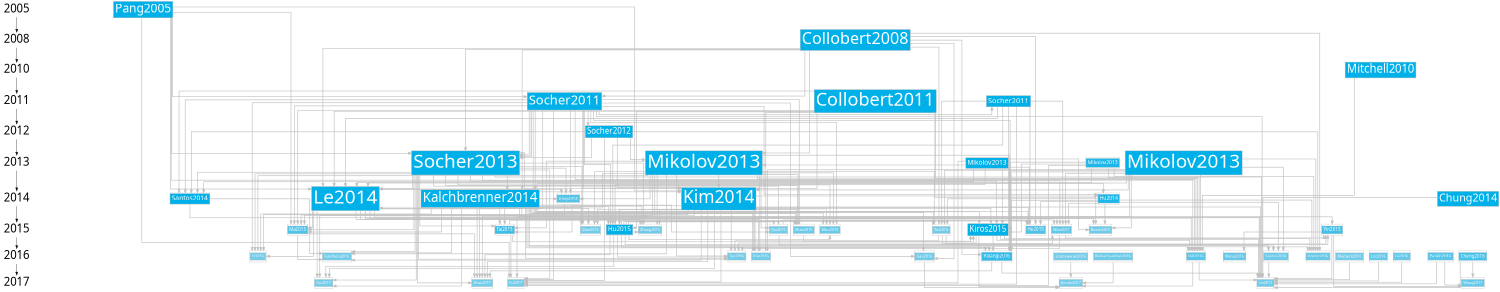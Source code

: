 digraph G {
    edge [comment="Wildcard node added automatic in EG."];
    node [comment="Wildcard node added automatic in EG.",
        fontname="sans-serif"
        fontsize=12];
        size ="10, 20";
        ratio = "compress"
        splines=ortho;
    {        node[shape = plaintext fontsize = 36 ];        2005 ->        2008 ->        2010 ->        2011 ->        2012 ->        2013 ->        2014 ->        2015 ->        2016 ->        2017    }
    {rank = same;    2005;    Pang2005SeeingStarsExploiting;    }
    {rank = same;    2008;    Collobert2008AUnifiedArchitecture;    }
    {rank = same;    2010;    Mitchell2010CompositionInDistributional;    }
    {rank = same;    2011;    Collobert2011NaturalLanguageProcessing;    Socher2011SemisupervisedRecursiveAutoencoders;    Socher2011DynamicPoolingAnd;    }
    {rank = same;    2012;    Socher2012SemanticCompositionalityThrough;    }
    {rank = same;    2013;    Mikolov2013DistributedRepresentationsOfwords;    Mikolov2013EfficientEstimationOf;    Socher2013RecursiveDeepModels;    Mikolov2013NoTitleAvailable;    Mikolov2013DistributedRepresentationsOF;    }
    {rank = same;    2014;    Le2014DistributedRepresentationsOf;    Kim2014ConvolutionalNeuralNetworks;    Hu2014ConvolutionalNeuralNetwork;    Chung2014EmpiricalEvaluationOf;    Irsoy2014DeepRecursiveNeural;    Santos2014DeepConvolutionalNeural;    Kalchbrenner2014AConvolutionalNeural;    }
    {rank = same;    2015;    Zhang2015LocalTranslationPrediction;    Tai2015ImprovedSemanticRepresentations;    Mou2015DiscriminativeNeuralSentence;    Yin2015AbcnnAttentionbasedConvolutional;    Yin2015MultigrancnnAnArchitecture;    Qiu2015ConvolutionalNeuralTensor;    He2015MultiperspectiveSentenceSimilarity;    Qian2015LearningTagEmbeddings;    Boom2015LearningSemanticSimilarity;    Hu2015ConvolutionalNeuralNetwork;    Kiros2015SkipthoughtVectors;    Ma2015DependencybasedConvolutionalNeural;    Zhao2015SelfadaptiveHierarchicalSentence;    Wan2015ADeepArchitecture;    }
    {rank = same;    2016;    Margarit2016ABatchnormalizedRecurrent;    Hill2016LearningDistributedRepresentations;    Logeswaran2016SentenceOrderingUsing;    Kenter2016SiameseCbowOptimizing;    Parikh2016ADecomposableAttention;    Lee2016SequentialShorttextClassification;    Palangi2016DeepSentenceEmbedding;    Cheng2016LongShortTermMemorynetworks;    Er2016AttentionPoolingbasedConvolutional;    Wang2016SentenceSimilarity;    Tan2016ANeuralNetwork;    Santos2016ImprovedRepresentationLearning;    Goldberg2016APrimerOn;    Gan2016UnsupervisedLearningOf;    Ramachandran2016UnsupervisedPretrainingFor;    Liu2016LanguageInferenceUsing;    Kim2016ExploringConvolutionalAnd;    }
    {rank = same;    2017;    Lin2017AStructuredSelfattentive;    Gui2017LearningRepresentationsFrom;    Fu2017CombineHownetLexison;    Jernite2017DiscoursebasedObjectivesFor;    Wang2017BilateralMultiperspectiveMatching;    Zhao2017TopicawareDeepCompositional;    }
    Mikolov2013DistributedRepresentationsOfwords -> Fu2017CombineHownetLexison[ weight=10, penwidth=2, color="#BFBFBF"]
    Yin2015MultigrancnnAnArchitecture -> Wan2015ADeepArchitecture[ weight=10, penwidth=2, color="#BFBFBF"]
    Mikolov2013DistributedRepresentationsOfwords -> Le2014DistributedRepresentationsOf[ weight=10, penwidth=2, color="#BFBFBF"]
    Kalchbrenner2014AConvolutionalNeural -> Zhang2015LocalTranslationPrediction[ weight=10, penwidth=2, color="#BFBFBF"]
    Socher2011DynamicPoolingAnd -> Hu2015ConvolutionalNeuralNetwork[ weight=10, penwidth=2, color="#BFBFBF"]
    Collobert2011NaturalLanguageProcessing -> Kim2014ConvolutionalNeuralNetworks[ weight=10, penwidth=2, color="#BFBFBF"]
    Margarit2016ABatchnormalizedRecurrent -> Lin2017AStructuredSelfattentive[ weight=10, penwidth=2, color="#BFBFBF"]
    Hill2016LearningDistributedRepresentations -> Jernite2017DiscoursebasedObjectivesFor[ weight=10, penwidth=2, color="#BFBFBF"]
    Santos2016ImprovedRepresentationLearning -> Lin2017AStructuredSelfattentive[ weight=10, penwidth=2, color="#BFBFBF"]
    Kalchbrenner2014AConvolutionalNeural -> Zhao2015SelfadaptiveHierarchicalSentence[ weight=10, penwidth=2, color="#BFBFBF"]
    Kim2014ConvolutionalNeuralNetworks -> Kim2016ExploringConvolutionalAnd[ weight=10, penwidth=2, color="#BFBFBF"]
    Kalchbrenner2014AConvolutionalNeural -> Hu2014ConvolutionalNeuralNetwork[ weight=10, penwidth=2, color="#BFBFBF"]
    Wan2015ADeepArchitecture -> Tan2016ANeuralNetwork[ weight=10, penwidth=2, color="#BFBFBF"]
    Collobert2008AUnifiedArchitecture -> Kenter2016SiameseCbowOptimizing[ weight=10, penwidth=2, color="#BFBFBF"]
    Le2014DistributedRepresentationsOf -> Gui2017LearningRepresentationsFrom[ weight=10, penwidth=2, color="#BFBFBF"]
    Socher2011SemisupervisedRecursiveAutoencoders -> Irsoy2014DeepRecursiveNeural[ weight=10, penwidth=2, color="#BFBFBF"]
    Lee2016SequentialShorttextClassification -> Lin2017AStructuredSelfattentive[ weight=10, penwidth=2, color="#BFBFBF"]
    Socher2013RecursiveDeepModels -> Tan2016ANeuralNetwork[ weight=10, penwidth=2, color="#BFBFBF"]
    Gan2016UnsupervisedLearningOf -> Jernite2017DiscoursebasedObjectivesFor[ weight=10, penwidth=2, color="#BFBFBF"]
    Socher2013RecursiveDeepModels -> Lin2017AStructuredSelfattentive[ weight=10, penwidth=2, color="#BFBFBF"]
    Socher2011DynamicPoolingAnd -> Le2014DistributedRepresentationsOf[ weight=10, penwidth=2, color="#BFBFBF"]
    Collobert2008AUnifiedArchitecture -> Kalchbrenner2014AConvolutionalNeural[ weight=10, penwidth=2, color="#BFBFBF"]
    Mikolov2013DistributedRepresentationsOF -> Er2016AttentionPoolingbasedConvolutional[ weight=10, penwidth=2, color="#BFBFBF"]
    Socher2011SemisupervisedRecursiveAutoencoders -> Ma2015DependencybasedConvolutionalNeural[ weight=10, penwidth=2, color="#BFBFBF"]
    Mikolov2013NoTitleAvailable -> Hill2016LearningDistributedRepresentations[ weight=10, penwidth=2, color="#BFBFBF"]
    Socher2011SemisupervisedRecursiveAutoencoders -> Santos2014DeepConvolutionalNeural[ weight=10, penwidth=2, color="#BFBFBF"]
    Kim2014ConvolutionalNeuralNetworks -> Lin2017AStructuredSelfattentive[ weight=10, penwidth=2, color="#BFBFBF"]
    Socher2012SemanticCompositionalityThrough -> Socher2013RecursiveDeepModels[ weight=10, penwidth=2, color="#BFBFBF"]
    Collobert2011NaturalLanguageProcessing -> Hill2016LearningDistributedRepresentations[ weight=10, penwidth=2, color="#BFBFBF"]
    Yin2015MultigrancnnAnArchitecture -> Yin2015AbcnnAttentionbasedConvolutional[ weight=10, penwidth=2, color="#BFBFBF"]
    Kim2014ConvolutionalNeuralNetworks -> Zhao2017TopicawareDeepCompositional[ weight=10, penwidth=2, color="#BFBFBF"]
    Kalchbrenner2014AConvolutionalNeural -> Palangi2016DeepSentenceEmbedding[ weight=10, penwidth=2, color="#BFBFBF"]
    Socher2012SemanticCompositionalityThrough -> Santos2014DeepConvolutionalNeural[ weight=10, penwidth=2, color="#BFBFBF"]
    Ma2015DependencybasedConvolutionalNeural -> Zhao2017TopicawareDeepCompositional[ weight=10, penwidth=2, color="#BFBFBF"]
    Le2014DistributedRepresentationsOf -> Qian2015LearningTagEmbeddings[ weight=10, penwidth=2, color="#BFBFBF"]
    Parikh2016ADecomposableAttention -> Wang2017BilateralMultiperspectiveMatching[ weight=10, penwidth=2, color="#BFBFBF"]
    Mikolov2013DistributedRepresentationsOF -> Zhao2015SelfadaptiveHierarchicalSentence[ weight=10, penwidth=2, color="#BFBFBF"]
    Tai2015ImprovedSemanticRepresentations -> Fu2017CombineHownetLexison[ weight=10, penwidth=2, color="#BFBFBF"]
    Hu2015ConvolutionalNeuralNetwork -> Qiu2015ConvolutionalNeuralTensor[ weight=10, penwidth=2, color="#BFBFBF"]
    Mikolov2013DistributedRepresentationsOfwords -> Boom2015LearningSemanticSimilarity[ weight=10, penwidth=2, color="#BFBFBF"]
    Hu2015ConvolutionalNeuralNetwork -> Yin2015MultigrancnnAnArchitecture[ weight=10, penwidth=2, color="#BFBFBF"]
    Hu2014ConvolutionalNeuralNetwork -> Santos2016ImprovedRepresentationLearning[ weight=10, penwidth=2, color="#BFBFBF"]
    Pang2005SeeingStarsExploiting -> Kim2014ConvolutionalNeuralNetworks[ weight=10, penwidth=2, color="#BFBFBF"]
    Kalchbrenner2014AConvolutionalNeural -> He2015MultiperspectiveSentenceSimilarity[ weight=10, penwidth=2, color="#BFBFBF"]
    Hu2014ConvolutionalNeuralNetwork -> Wan2015ADeepArchitecture[ weight=10, penwidth=2, color="#BFBFBF"]
    Pang2005SeeingStarsExploiting -> Socher2011SemisupervisedRecursiveAutoencoders[ weight=10, penwidth=2, color="#BFBFBF"]
    Hill2016LearningDistributedRepresentations -> Lin2017AStructuredSelfattentive[ weight=10, penwidth=2, color="#BFBFBF"]
    Kalchbrenner2014AConvolutionalNeural -> Goldberg2016APrimerOn[ weight=10, penwidth=2, color="#BFBFBF"]
    Socher2011SemisupervisedRecursiveAutoencoders -> Socher2012SemanticCompositionalityThrough[ weight=10, penwidth=2, color="#BFBFBF"]
    Socher2013RecursiveDeepModels -> Kiros2015SkipthoughtVectors[ weight=10, penwidth=2, color="#BFBFBF"]
    Santos2014DeepConvolutionalNeural -> Lin2017AStructuredSelfattentive[ weight=10, penwidth=2, color="#BFBFBF"]
    Kim2014ConvolutionalNeuralNetworks -> Mou2015DiscriminativeNeuralSentence[ weight=10, penwidth=2, color="#BFBFBF"]
    Parikh2016ADecomposableAttention -> Lin2017AStructuredSelfattentive[ weight=10, penwidth=2, color="#BFBFBF"]
    Collobert2011NaturalLanguageProcessing -> Ma2015DependencybasedConvolutionalNeural[ weight=10, penwidth=2, color="#BFBFBF"]
    Mikolov2013DistributedRepresentationsOfwords -> Hill2016LearningDistributedRepresentations[ weight=10, penwidth=2, color="#BFBFBF"]
    Mikolov2013EfficientEstimationOf -> Fu2017CombineHownetLexison[ weight=10, penwidth=2, color="#BFBFBF"]
    Kim2014ConvolutionalNeuralNetworks -> Fu2017CombineHownetLexison[ weight=10, penwidth=2, color="#BFBFBF"]
    Mikolov2013DistributedRepresentationsOfwords -> Kenter2016SiameseCbowOptimizing[ weight=10, penwidth=2, color="#BFBFBF"]
    Hu2015ConvolutionalNeuralNetwork -> Zhang2015LocalTranslationPrediction[ weight=10, penwidth=2, color="#BFBFBF"]
    Collobert2008AUnifiedArchitecture -> Gan2016UnsupervisedLearningOf[ weight=10, penwidth=2, color="#BFBFBF"]
    Hu2015ConvolutionalNeuralNetwork -> Zhao2017TopicawareDeepCompositional[ weight=10, penwidth=2, color="#BFBFBF"]
    Qiu2015ConvolutionalNeuralTensor -> Wan2015ADeepArchitecture[ weight=10, penwidth=2, color="#BFBFBF"]
    Kalchbrenner2014AConvolutionalNeural -> Yin2015MultigrancnnAnArchitecture[ weight=10, penwidth=2, color="#BFBFBF"]
    Kiros2015SkipthoughtVectors -> Kenter2016SiameseCbowOptimizing[ weight=10, penwidth=2, color="#BFBFBF"]
    Mikolov2013DistributedRepresentationsOF -> Tai2015ImprovedSemanticRepresentations[ weight=10, penwidth=2, color="#BFBFBF"]
    Kalchbrenner2014AConvolutionalNeural -> Qiu2015ConvolutionalNeuralTensor[ weight=10, penwidth=2, color="#BFBFBF"]
    Mikolov2013DistributedRepresentationsOF -> Zhao2017TopicawareDeepCompositional[ weight=10, penwidth=2, color="#BFBFBF"]
    Mikolov2013DistributedRepresentationsOF -> Palangi2016DeepSentenceEmbedding[ weight=10, penwidth=2, color="#BFBFBF"]
    Santos2014DeepConvolutionalNeural -> Goldberg2016APrimerOn[ weight=10, penwidth=2, color="#BFBFBF"]
    Kim2014ConvolutionalNeuralNetworks -> Er2016AttentionPoolingbasedConvolutional[ weight=10, penwidth=2, color="#BFBFBF"]
    Mikolov2013DistributedRepresentationsOfwords -> Yin2015MultigrancnnAnArchitecture[ weight=10, penwidth=2, color="#BFBFBF"]
    Kalchbrenner2014AConvolutionalNeural -> Wan2015ADeepArchitecture[ weight=10, penwidth=2, color="#BFBFBF"]
    Kalchbrenner2014AConvolutionalNeural -> Kim2016ExploringConvolutionalAnd[ weight=10, penwidth=2, color="#BFBFBF"]
    Hu2015ConvolutionalNeuralNetwork -> Yin2015AbcnnAttentionbasedConvolutional[ weight=10, penwidth=2, color="#BFBFBF"]
    Kim2014ConvolutionalNeuralNetworks -> Kim2016ExploringConvolutionalAnd [ weight=4, penwidth=3, color="#BFBFBF"]
    Pang2005SeeingStarsExploiting -> Ma2015DependencybasedConvolutionalNeural[ weight=10, penwidth=2, color="#BFBFBF"]
    Socher2011DynamicPoolingAnd -> He2015MultiperspectiveSentenceSimilarity[ weight=10, penwidth=2, color="#BFBFBF"]
    Socher2013RecursiveDeepModels -> Le2014DistributedRepresentationsOf[ weight=10, penwidth=2, color="#BFBFBF"]
    Mikolov2013DistributedRepresentationsOF -> Qian2015LearningTagEmbeddings[ weight=10, penwidth=2, color="#BFBFBF"]
    Qiu2015ConvolutionalNeuralTensor -> Santos2016ImprovedRepresentationLearning[ weight=10, penwidth=2, color="#BFBFBF"]
    Mikolov2013NoTitleAvailable -> Le2014DistributedRepresentationsOf[ weight=10, penwidth=2, color="#BFBFBF"]
    Socher2013RecursiveDeepModels -> Santos2014DeepConvolutionalNeural[ weight=10, penwidth=2, color="#BFBFBF"]
    Collobert2011NaturalLanguageProcessing -> Kim2016ExploringConvolutionalAnd[ weight=10, penwidth=2, color="#BFBFBF"]
    Kalchbrenner2014AConvolutionalNeural -> Gui2017LearningRepresentationsFrom[ weight=10, penwidth=2, color="#BFBFBF"]
    Hu2015ConvolutionalNeuralNetwork -> Zhao2015SelfadaptiveHierarchicalSentence[ weight=10, penwidth=2, color="#BFBFBF"]
    Kim2014ConvolutionalNeuralNetworks -> Zhao2015SelfadaptiveHierarchicalSentence[ weight=10, penwidth=2, color="#BFBFBF"]
    Mikolov2013DistributedRepresentationsOF -> Gui2017LearningRepresentationsFrom[ weight=10, penwidth=2, color="#BFBFBF"]
    Socher2011SemisupervisedRecursiveAutoencoders -> Socher2011DynamicPoolingAnd[ weight=10, penwidth=2, color="#BFBFBF"]
    Hu2014ConvolutionalNeuralNetwork -> Kenter2016SiameseCbowOptimizing[ weight=10, penwidth=2, color="#BFBFBF"]
    Collobert2008AUnifiedArchitecture -> Palangi2016DeepSentenceEmbedding[ weight=10, penwidth=2, color="#BFBFBF"]
    Socher2011SemisupervisedRecursiveAutoencoders -> Mou2015DiscriminativeNeuralSentence[ weight=10, penwidth=2, color="#BFBFBF"]
    Mikolov2013DistributedRepresentationsOF -> Goldberg2016APrimerOn[ weight=10, penwidth=2, color="#BFBFBF"]
    Socher2011SemisupervisedRecursiveAutoencoders -> Hu2014ConvolutionalNeuralNetwork[ weight=10, penwidth=2, color="#BFBFBF"]
    Kim2014ConvolutionalNeuralNetworks -> Tan2016ANeuralNetwork[ weight=10, penwidth=2, color="#BFBFBF"]
    Zhao2015SelfadaptiveHierarchicalSentence -> Kiros2015SkipthoughtVectors[ weight=10, penwidth=2, color="#BFBFBF"]
    Kim2014ConvolutionalNeuralNetworks -> Hu2014ConvolutionalNeuralNetwork[ weight=10, penwidth=2, color="#BFBFBF"]
    Yin2015AbcnnAttentionbasedConvolutional -> Lin2017AStructuredSelfattentive[ weight=10, penwidth=2, color="#BFBFBF"]
    Kim2014ConvolutionalNeuralNetworks -> Goldberg2016APrimerOn[ weight=10, penwidth=2, color="#BFBFBF"]
    Kalchbrenner2014AConvolutionalNeural -> Yin2015AbcnnAttentionbasedConvolutional[ weight=10, penwidth=2, color="#BFBFBF"]
    Kalchbrenner2014AConvolutionalNeural -> Irsoy2014DeepRecursiveNeural[ weight=10, penwidth=2, color="#BFBFBF"]
    Socher2011SemisupervisedRecursiveAutoencoders -> Palangi2016DeepSentenceEmbedding[ weight=10, penwidth=2, color="#BFBFBF"]
    Socher2012SemanticCompositionalityThrough -> Kenter2016SiameseCbowOptimizing[ weight=10, penwidth=2, color="#BFBFBF"]
    Socher2013RecursiveDeepModels -> Wan2015ADeepArchitecture[ weight=10, penwidth=2, color="#BFBFBF"]
    Collobert2011NaturalLanguageProcessing -> Hu2015ConvolutionalNeuralNetwork[ weight=10, penwidth=2, color="#BFBFBF"]
    Collobert2011NaturalLanguageProcessing -> Le2014DistributedRepresentationsOf[ weight=10, penwidth=2, color="#BFBFBF"]
    Kiros2015SkipthoughtVectors -> Jernite2017DiscoursebasedObjectivesFor[ weight=10, penwidth=2, color="#BFBFBF"]
    Le2014DistributedRepresentationsOf -> Kim2016ExploringConvolutionalAnd[ weight=10, penwidth=2, color="#BFBFBF"]
    Yin2015MultigrancnnAnArchitecture -> Tan2016ANeuralNetwork[ weight=10, penwidth=2, color="#BFBFBF"]
    Socher2011SemisupervisedRecursiveAutoencoders -> Qian2015LearningTagEmbeddings[ weight=10, penwidth=2, color="#BFBFBF"]
    Mikolov2013DistributedRepresentationsOF -> Zhang2015LocalTranslationPrediction[ weight=10, penwidth=2, color="#BFBFBF"]
    Socher2012SemanticCompositionalityThrough -> Fu2017CombineHownetLexison[ weight=10, penwidth=2, color="#BFBFBF"]
    Kim2014ConvolutionalNeuralNetworks -> Qian2015LearningTagEmbeddings[ weight=10, penwidth=2, color="#BFBFBF"]
    Kim2014ConvolutionalNeuralNetworks -> Gui2017LearningRepresentationsFrom[ weight=10, penwidth=2, color="#BFBFBF"]
    Socher2013RecursiveDeepModels -> Er2016AttentionPoolingbasedConvolutional[ weight=10, penwidth=2, color="#BFBFBF"]
    Kiros2015SkipthoughtVectors -> Palangi2016DeepSentenceEmbedding[ weight=10, penwidth=2, color="#BFBFBF"]
    Mikolov2013EfficientEstimationOf -> He2015MultiperspectiveSentenceSimilarity[ weight=10, penwidth=2, color="#BFBFBF"]
    Socher2013RecursiveDeepModels -> Irsoy2014DeepRecursiveNeural[ weight=10, penwidth=2, color="#BFBFBF"]
    Palangi2016DeepSentenceEmbedding -> Lin2017AStructuredSelfattentive[ weight=10, penwidth=2, color="#BFBFBF"]
    Socher2013RecursiveDeepModels -> Qiu2015ConvolutionalNeuralTensor[ weight=10, penwidth=2, color="#BFBFBF"]
    Socher2011SemisupervisedRecursiveAutoencoders -> Kalchbrenner2014AConvolutionalNeural[ weight=10, penwidth=2, color="#BFBFBF"]
    Le2014DistributedRepresentationsOf -> Zhang2015LocalTranslationPrediction[ weight=10, penwidth=2, color="#BFBFBF"]
    Ma2015DependencybasedConvolutionalNeural -> Goldberg2016APrimerOn[ weight=10, penwidth=2, color="#BFBFBF"]
    Kiros2015SkipthoughtVectors -> Hill2016LearningDistributedRepresentations[ weight=10, penwidth=2, color="#BFBFBF"]
    Socher2011DynamicPoolingAnd -> Wan2015ADeepArchitecture[ weight=10, penwidth=2, color="#BFBFBF"]
    Socher2011DynamicPoolingAnd -> Kiros2015SkipthoughtVectors[ weight=10, penwidth=2, color="#BFBFBF"]
    Hill2016LearningDistributedRepresentations -> Kenter2016SiameseCbowOptimizing[ weight=10, penwidth=2, color="#BFBFBF"]
    Collobert2008AUnifiedArchitecture -> He2015MultiperspectiveSentenceSimilarity[ weight=10, penwidth=2, color="#BFBFBF"]
    Socher2013RecursiveDeepModels -> Mou2015DiscriminativeNeuralSentence[ weight=10, penwidth=2, color="#BFBFBF"]
    Pang2005SeeingStarsExploiting -> Fu2017CombineHownetLexison[ weight=10, penwidth=2, color="#BFBFBF"]
    Hu2015ConvolutionalNeuralNetwork -> Mou2015DiscriminativeNeuralSentence[ weight=10, penwidth=2, color="#BFBFBF"]
    Mikolov2013EfficientEstimationOf -> Palangi2016DeepSentenceEmbedding[ weight=10, penwidth=2, color="#BFBFBF"]
    Socher2012SemanticCompositionalityThrough -> Mikolov2013DistributedRepresentationsOF[ weight=10, penwidth=2, color="#BFBFBF"]
    Le2014DistributedRepresentationsOf -> Boom2015LearningSemanticSimilarity[ weight=10, penwidth=2, color="#BFBFBF"]
    Socher2011SemisupervisedRecursiveAutoencoders -> Hill2016LearningDistributedRepresentations[ weight=10, penwidth=2, color="#BFBFBF"]
    Le2014DistributedRepresentationsOf -> Er2016AttentionPoolingbasedConvolutional[ weight=10, penwidth=2, color="#BFBFBF"]
    Mikolov2013DistributedRepresentationsOF -> Mou2015DiscriminativeNeuralSentence[ weight=10, penwidth=2, color="#BFBFBF"]
    Le2014DistributedRepresentationsOf -> Hill2016LearningDistributedRepresentations[ weight=10, penwidth=2, color="#BFBFBF"]
    Kalchbrenner2014AConvolutionalNeural -> Kim2014ConvolutionalNeuralNetworks[ weight=10, penwidth=2, color="#BFBFBF"]
    Socher2011SemisupervisedRecursiveAutoencoders -> Zhao2015SelfadaptiveHierarchicalSentence[ weight=10, penwidth=2, color="#BFBFBF"]
    Palangi2016DeepSentenceEmbedding -> Zhao2017TopicawareDeepCompositional[ weight=10, penwidth=2, color="#BFBFBF"]
    Kalchbrenner2014AConvolutionalNeural -> Ma2015DependencybasedConvolutionalNeural[ weight=10, penwidth=2, color="#BFBFBF"]
    Kalchbrenner2014AConvolutionalNeural -> Tai2015ImprovedSemanticRepresentations[ weight=10, penwidth=2, color="#BFBFBF"]
    Kalchbrenner2014AConvolutionalNeural -> Er2016AttentionPoolingbasedConvolutional[ weight=10, penwidth=2, color="#BFBFBF"]
    Mitchell2010CompositionInDistributional -> Hill2016LearningDistributedRepresentations[ weight=10, penwidth=2, color="#BFBFBF"]
    Le2014DistributedRepresentationsOf -> Ma2015DependencybasedConvolutionalNeural[ weight=10, penwidth=2, color="#BFBFBF"]
    Socher2011SemisupervisedRecursiveAutoencoders -> Hu2015ConvolutionalNeuralNetwork[ weight=10, penwidth=2, color="#BFBFBF"]
    Pang2005SeeingStarsExploiting -> Socher2013RecursiveDeepModels[ weight=10, penwidth=2, color="#BFBFBF"]
    Mikolov2013EfficientEstimationOf -> Mikolov2013DistributedRepresentationsOF[ weight=10, penwidth=2, color="#BFBFBF"]
    Kiros2015SkipthoughtVectors -> Lin2017AStructuredSelfattentive[ weight=10, penwidth=2, color="#BFBFBF"]
    Socher2011SemisupervisedRecursiveAutoencoders -> Kim2014ConvolutionalNeuralNetworks[ weight=10, penwidth=2, color="#BFBFBF"]
    Mikolov2013DistributedRepresentationsOF -> Hill2016LearningDistributedRepresentations[ weight=10, penwidth=2, color="#BFBFBF"]
    Socher2012SemanticCompositionalityThrough -> Kim2014ConvolutionalNeuralNetworks[ weight=10, penwidth=2, color="#BFBFBF"]
    Le2014DistributedRepresentationsOf -> Tai2015ImprovedSemanticRepresentations[ weight=10, penwidth=2, color="#BFBFBF"]
    Socher2011SemisupervisedRecursiveAutoencoders -> Socher2013RecursiveDeepModels[ weight=10, penwidth=2, color="#BFBFBF"]
    Hu2015ConvolutionalNeuralNetwork -> Tan2016ANeuralNetwork[ weight=10, penwidth=2, color="#BFBFBF"]
    Collobert2008AUnifiedArchitecture -> Socher2011SemisupervisedRecursiveAutoencoders[ weight=10, penwidth=2, color="#BFBFBF"]
    Collobert2011NaturalLanguageProcessing -> Santos2014DeepConvolutionalNeural[ weight=10, penwidth=2, color="#BFBFBF"]
    Hu2014ConvolutionalNeuralNetwork -> Yin2015MultigrancnnAnArchitecture[ weight=10, penwidth=2, color="#BFBFBF"]
    Collobert2008AUnifiedArchitecture -> Socher2013RecursiveDeepModels[ weight=10, penwidth=2, color="#BFBFBF"]
    Mikolov2013NoTitleAvailable -> Palangi2016DeepSentenceEmbedding[ weight=10, penwidth=2, color="#BFBFBF"]
    Kim2014ConvolutionalNeuralNetworks -> He2015MultiperspectiveSentenceSimilarity[ weight=10, penwidth=2, color="#BFBFBF"]
    Kalchbrenner2014AConvolutionalNeural -> Hill2016LearningDistributedRepresentations[ weight=10, penwidth=2, color="#BFBFBF"]
    Liu2016LanguageInferenceUsing -> Lin2017AStructuredSelfattentive[ weight=10, penwidth=2, color="#BFBFBF"]
    Tai2015ImprovedSemanticRepresentations -> Kiros2015SkipthoughtVectors[ weight=10, penwidth=2, color="#BFBFBF"]
    Socher2011SemisupervisedRecursiveAutoencoders -> Fu2017CombineHownetLexison[ weight=10, penwidth=2, color="#BFBFBF"]
    Kalchbrenner2014AConvolutionalNeural -> Qian2015LearningTagEmbeddings[ weight=10, penwidth=2, color="#BFBFBF"]
    Mikolov2013DistributedRepresentationsOF -> Yin2015MultigrancnnAnArchitecture[ weight=10, penwidth=2, color="#BFBFBF"]
    Le2014DistributedRepresentationsOf -> Irsoy2014DeepRecursiveNeural[ weight=10, penwidth=2, color="#BFBFBF"]
    Le2014DistributedRepresentationsOf -> Lin2017AStructuredSelfattentive[ weight=10, penwidth=2, color="#BFBFBF"]
    Socher2011SemisupervisedRecursiveAutoencoders -> Gan2016UnsupervisedLearningOf[ weight=10, penwidth=2, color="#BFBFBF"]
    Mikolov2013DistributedRepresentationsOF -> Tan2016ANeuralNetwork[ weight=10, penwidth=2, color="#BFBFBF"]
    Socher2013RecursiveDeepModels -> Zhang2015LocalTranslationPrediction[ weight=10, penwidth=2, color="#BFBFBF"]
    Kalchbrenner2014AConvolutionalNeural -> Tan2016ANeuralNetwork[ weight=10, penwidth=2, color="#BFBFBF"]
    Hu2015ConvolutionalNeuralNetwork -> Gui2017LearningRepresentationsFrom[ weight=10, penwidth=2, color="#BFBFBF"]
    Hu2015ConvolutionalNeuralNetwork -> Palangi2016DeepSentenceEmbedding[ weight=10, penwidth=2, color="#BFBFBF"]
    Yin2015AbcnnAttentionbasedConvolutional -> Wang2016SentenceSimilarity[ weight=10, penwidth=2, color="#BFBFBF"]
    Mikolov2013DistributedRepresentationsOfwords -> Palangi2016DeepSentenceEmbedding[ weight=10, penwidth=2, color="#BFBFBF"]
    Kalchbrenner2014AConvolutionalNeural -> Santos2016ImprovedRepresentationLearning[ weight=10, penwidth=2, color="#BFBFBF"]
    Cheng2016LongShortTermMemorynetworks -> Wang2017BilateralMultiperspectiveMatching[ weight=10, penwidth=2, color="#BFBFBF"]
    Tai2015ImprovedSemanticRepresentations -> He2015MultiperspectiveSentenceSimilarity[ weight=10, penwidth=2, color="#BFBFBF"]
    Socher2013RecursiveDeepModels -> Kalchbrenner2014AConvolutionalNeural[ weight=10, penwidth=2, color="#BFBFBF"]
    Mikolov2013NoTitleAvailable -> Kiros2015SkipthoughtVectors[ weight=10, penwidth=2, color="#BFBFBF"]
    Yin2015AbcnnAttentionbasedConvolutional -> Wang2017BilateralMultiperspectiveMatching[ weight=10, penwidth=2, color="#BFBFBF"]
    Mikolov2013DistributedRepresentationsOfwords -> Kim2014ConvolutionalNeuralNetworks[ weight=10, penwidth=2, color="#BFBFBF"]
    Kalchbrenner2014AConvolutionalNeural -> Gan2016UnsupervisedLearningOf[ weight=10, penwidth=2, color="#BFBFBF"]
    Socher2011SemisupervisedRecursiveAutoencoders -> Zhao2017TopicawareDeepCompositional[ weight=10, penwidth=2, color="#BFBFBF"]
    Hu2015ConvolutionalNeuralNetwork -> He2015MultiperspectiveSentenceSimilarity[ weight=10, penwidth=2, color="#BFBFBF"]
    Hu2014ConvolutionalNeuralNetwork -> Palangi2016DeepSentenceEmbedding[ weight=10, penwidth=2, color="#BFBFBF"]
    Logeswaran2016SentenceOrderingUsing -> Jernite2017DiscoursebasedObjectivesFor[ weight=10, penwidth=2, color="#BFBFBF"]
    Hu2014ConvolutionalNeuralNetwork -> He2015MultiperspectiveSentenceSimilarity[ weight=10, penwidth=2, color="#BFBFBF"]
    Kalchbrenner2014AConvolutionalNeural -> Hu2015ConvolutionalNeuralNetwork[ weight=10, penwidth=2, color="#BFBFBF"]
    Socher2013RecursiveDeepModels -> Zhao2017TopicawareDeepCompositional[ weight=10, penwidth=2, color="#BFBFBF"]
    Mikolov2013EfficientEstimationOf -> Santos2014DeepConvolutionalNeural[ weight=10, penwidth=2, color="#BFBFBF"]
    Kim2014ConvolutionalNeuralNetworks -> Hu2015ConvolutionalNeuralNetwork[ weight=10, penwidth=2, color="#BFBFBF"]
    Socher2013RecursiveDeepModels -> Qian2015LearningTagEmbeddings[ weight=10, penwidth=2, color="#BFBFBF"]
    Mikolov2013NoTitleAvailable -> Fu2017CombineHownetLexison[ weight=10, penwidth=2, color="#BFBFBF"]
    Hu2014ConvolutionalNeuralNetwork -> Boom2015LearningSemanticSimilarity[ weight=10, penwidth=2, color="#BFBFBF"]
    Collobert2008AUnifiedArchitecture -> Yin2015MultigrancnnAnArchitecture[ weight=10, penwidth=2, color="#BFBFBF"]
    Wan2015ADeepArchitecture -> Yin2015AbcnnAttentionbasedConvolutional[ weight=10, penwidth=2, color="#BFBFBF"]
    Socher2011SemisupervisedRecursiveAutoencoders -> Le2014DistributedRepresentationsOf[ weight=10, penwidth=2, color="#BFBFBF"]
    Chung2014EmpiricalEvaluationOf -> Lin2017AStructuredSelfattentive[ weight=10, penwidth=2, color="#BFBFBF"]
    Mikolov2013EfficientEstimationOf -> Kiros2015SkipthoughtVectors[ weight=10, penwidth=2, color="#BFBFBF"]
    Socher2013RecursiveDeepModels -> Gui2017LearningRepresentationsFrom[ weight=10, penwidth=2, color="#BFBFBF"]
    Kalchbrenner2014AConvolutionalNeural -> Zhao2017TopicawareDeepCompositional[ weight=10, penwidth=2, color="#BFBFBF"]
    Irsoy2014DeepRecursiveNeural -> Ma2015DependencybasedConvolutionalNeural[ weight=10, penwidth=2, color="#BFBFBF"]
    Kim2014ConvolutionalNeuralNetworks -> Kiros2015SkipthoughtVectors[ weight=10, penwidth=2, color="#BFBFBF"]
    Kiros2015SkipthoughtVectors -> Tan2016ANeuralNetwork[ weight=10, penwidth=2, color="#BFBFBF"]
    Socher2011SemisupervisedRecursiveAutoencoders -> Lin2017AStructuredSelfattentive[ weight=10, penwidth=2, color="#BFBFBF"]
    Socher2013RecursiveDeepModels -> Fu2017CombineHownetLexison[ weight=10, penwidth=2, color="#BFBFBF"]
    Mikolov2013NoTitleAvailable -> Kenter2016SiameseCbowOptimizing[ weight=10, penwidth=2, color="#BFBFBF"]
    Kim2014ConvolutionalNeuralNetworks -> Tai2015ImprovedSemanticRepresentations[ weight=10, penwidth=2, color="#BFBFBF"]
    Mikolov2013DistributedRepresentationsOfwords -> Kim2016ExploringConvolutionalAnd[ weight=10, penwidth=2, color="#BFBFBF"]
    Pang2005SeeingStarsExploiting -> Hill2016LearningDistributedRepresentations[ weight=10, penwidth=2, color="#BFBFBF"]
    Socher2013RecursiveDeepModels -> Zhao2015SelfadaptiveHierarchicalSentence[ weight=10, penwidth=2, color="#BFBFBF"]
    Socher2011DynamicPoolingAnd -> Fu2017CombineHownetLexison[ weight=10, penwidth=2, color="#BFBFBF"]
    Pang2005SeeingStarsExploiting -> Le2014DistributedRepresentationsOf[ weight=10, penwidth=2, color="#BFBFBF"]
    Collobert2011NaturalLanguageProcessing -> Boom2015LearningSemanticSimilarity[ weight=10, penwidth=2, color="#BFBFBF"]
    Mikolov2013DistributedRepresentationsOF -> Kim2016ExploringConvolutionalAnd[ weight=10, penwidth=2, color="#BFBFBF"]
    Socher2011SemisupervisedRecursiveAutoencoders -> Er2016AttentionPoolingbasedConvolutional[ weight=10, penwidth=2, color="#BFBFBF"]
    Kim2014ConvolutionalNeuralNetworks -> Ma2015DependencybasedConvolutionalNeural[ weight=10, penwidth=2, color="#BFBFBF"]
    Cheng2016LongShortTermMemorynetworks -> Lin2017AStructuredSelfattentive[ weight=10, penwidth=2, color="#BFBFBF"]
    Collobert2008AUnifiedArchitecture -> Mikolov2013DistributedRepresentationsOF[ weight=10, penwidth=2, color="#BFBFBF"]
    Socher2013RecursiveDeepModels -> Kim2014ConvolutionalNeuralNetworks[ weight=10, penwidth=2, color="#BFBFBF"]
    Mikolov2013DistributedRepresentationsOfwords -> Wan2015ADeepArchitecture[ weight=10, penwidth=2, color="#BFBFBF"]
    Socher2013RecursiveDeepModels -> Goldberg2016APrimerOn[ weight=10, penwidth=2, color="#BFBFBF"]
    Mikolov2013DistributedRepresentationsOF -> Kim2014ConvolutionalNeuralNetworks[ weight=10, penwidth=2, color="#BFBFBF"]
    Ramachandran2016UnsupervisedPretrainingFor -> Jernite2017DiscoursebasedObjectivesFor[ weight=10, penwidth=2, color="#BFBFBF"]
    Mikolov2013DistributedRepresentationsOF -> Le2014DistributedRepresentationsOf[ weight=10, penwidth=2, color="#BFBFBF"]
    Socher2013RecursiveDeepModels -> Tai2015ImprovedSemanticRepresentations[ weight=10, penwidth=2, color="#BFBFBF"]
    Socher2013RecursiveDeepModels -> Ma2015DependencybasedConvolutionalNeural[ weight=10, penwidth=2, color="#BFBFBF"]
    Mikolov2013EfficientEstimationOf -> Hu2015ConvolutionalNeuralNetwork[ weight=10, penwidth=2, color="#BFBFBF"]
    Socher2011SemisupervisedRecursiveAutoencoders -> Socher2013RecursiveDeepModels[ weight=4, penwidth=3, color="#BFBFBF"]
    Kim2014ConvolutionalNeuralNetworks -> Zhang2015LocalTranslationPrediction[ weight=10, penwidth=2, color="#BFBFBF"]
    Collobert2008AUnifiedArchitecture -> Le2014DistributedRepresentationsOf[ weight=10, penwidth=2, color="#BFBFBF"]
    Kalchbrenner2014AConvolutionalNeural -> Kiros2015SkipthoughtVectors[ weight=10, penwidth=2, color="#BFBFBF"]
    Kalchbrenner2014AConvolutionalNeural -> Mou2015DiscriminativeNeuralSentence[ weight=10, penwidth=2, color="#BFBFBF"]
    Mikolov2013DistributedRepresentationsOF -> Qiu2015ConvolutionalNeuralTensor[ weight=10, penwidth=2, color="#BFBFBF"]
    Socher2011DynamicPoolingAnd -> Yin2015MultigrancnnAnArchitecture[ weight=10, penwidth=2, color="#BFBFBF"]
    Mikolov2013EfficientEstimationOf -> Boom2015LearningSemanticSimilarity[ weight=10, penwidth=2, color="#BFBFBF"]
    Mikolov2013DistributedRepresentationsOF -> Irsoy2014DeepRecursiveNeural[ weight=10, penwidth=2, color="#BFBFBF"]
    Mikolov2013DistributedRepresentationsOfwords -> Santos2016ImprovedRepresentationLearning[ weight=10, penwidth=2, color="#BFBFBF"]
        Zhang2015LocalTranslationPrediction [color="#BFBFBF",
            shape=record,
            margin=0,
            label=<
                <TABLE BORDER="0" CELLBORDER="1" CELLSPACING="0" CELLPADDING="4" >
                    <TR><TD COLSPAN="2" BGCOLOR="#70cbe9"><FONT  POINT-SIZE="12.2" COLOR="#FFFFFF">Zhang2015</FONT></TD></TR>
 
                </TABLE>>
                ];
        Collobert2011NaturalLanguageProcessing [color="#BFBFBF",
            shape=record,
            margin=0,
            label=<
                <TABLE BORDER="0" CELLBORDER="1" CELLSPACING="0" CELLPADDING="4" >
                    <TR><TD COLSPAN="2" BGCOLOR="#00b0e9"><FONT  POINT-SIZE="57.35" COLOR="#FFFFFF">Collobert2011</FONT></TD></TR>
 
                </TABLE>>
                ];
        Le2014DistributedRepresentationsOf [color="#BFBFBF",
            shape=record,
            margin=0,
            label=<
                <TABLE BORDER="0" CELLBORDER="1" CELLSPACING="0" CELLPADDING="4" >
                    <TR><TD COLSPAN="2" BGCOLOR="#00b0e9"><FONT  POINT-SIZE="60" COLOR="#FFFFFF">Le2014</FONT></TD></TR>
 
                </TABLE>>
                ];
        Margarit2016ABatchnormalizedRecurrent [color="#BFBFBF",
            shape=record,
            margin=0,
            label=<
                <TABLE BORDER="0" CELLBORDER="1" CELLSPACING="0" CELLPADDING="4" >
                    <TR><TD COLSPAN="2" BGCOLOR="#72cce9"><FONT  POINT-SIZE="12.1" COLOR="#FFFFFF">Margarit2016</FONT></TD></TR>
 
                </TABLE>>
                ];
        Tai2015ImprovedSemanticRepresentations [color="#BFBFBF",
            shape=record,
            margin=0,
            label=<
                <TABLE BORDER="0" CELLBORDER="1" CELLSPACING="0" CELLPADDING="4" >
                    <TR><TD COLSPAN="2" BGCOLOR="#3ebfe9"><FONT  POINT-SIZE="14.95" COLOR="#FFFFFF">Tai2015</FONT></TD></TR>
 
                </TABLE>>
                ];
        Kim2014ConvolutionalNeuralNetworks [color="#BFBFBF",
            shape=record,
            margin=0,
            label=<
                <TABLE BORDER="0" CELLBORDER="1" CELLSPACING="0" CELLPADDING="4" >
                    <TR><TD COLSPAN="2" BGCOLOR="#00b0e9"><FONT  POINT-SIZE="55.3" COLOR="#FFFFFF">Kim2014</FONT></TD></TR>
 
                </TABLE>>
                ];
        Mou2015DiscriminativeNeuralSentence [color="#BFBFBF",
            shape=record,
            margin=0,
            label=<
                <TABLE BORDER="0" CELLBORDER="1" CELLSPACING="0" CELLPADDING="4" >
                    <TR><TD COLSPAN="2" BGCOLOR="#68c9e9"><FONT  POINT-SIZE="12.65" COLOR="#FFFFFF">Mou2015</FONT></TD></TR>
 
                </TABLE>>
                ];
        Pang2005SeeingStarsExploiting [color="#BFBFBF",
            shape=record,
            margin=0,
            label=<
                <TABLE BORDER="0" CELLBORDER="1" CELLSPACING="0" CELLPADDING="4" >
                    <TR><TD COLSPAN="2" BGCOLOR="#00b0e9"><FONT  POINT-SIZE="38.2" COLOR="#FFFFFF">Pang2005</FONT></TD></TR>
 
                </TABLE>>
                ];
        Hill2016LearningDistributedRepresentations [color="#BFBFBF",
            shape=record,
            margin=0,
            label=<
                <TABLE BORDER="0" CELLBORDER="1" CELLSPACING="0" CELLPADDING="4" >
                    <TR><TD COLSPAN="2" BGCOLOR="#59c5e9"><FONT  POINT-SIZE="13.5" COLOR="#FFFFFF">Hill2016</FONT></TD></TR>
 
                </TABLE>>
                ];
        Collobert2008AUnifiedArchitecture [color="#BFBFBF",
            shape=record,
            margin=0,
            label=<
                <TABLE BORDER="0" CELLBORDER="1" CELLSPACING="0" CELLPADDING="4" >
                    <TR><TD COLSPAN="2" BGCOLOR="#00b0e9"><FONT  POINT-SIZE="51.15" COLOR="#FFFFFF">Collobert2008</FONT></TD></TR>
 
                </TABLE>>
                ];
        Yin2015AbcnnAttentionbasedConvolutional [color="#BFBFBF",
            shape=record,
            margin=0,
            label=<
                <TABLE BORDER="0" CELLBORDER="1" CELLSPACING="0" CELLPADDING="4" >
                    <TR><TD COLSPAN="2" BGCOLOR="#43c0e9"><FONT  POINT-SIZE="14.7" COLOR="#FFFFFF">Yin2015</FONT></TD></TR>
 
                </TABLE>>
                ];
        Logeswaran2016SentenceOrderingUsing [color="#BFBFBF",
            shape=record,
            margin=0,
            label=<
                <TABLE BORDER="0" CELLBORDER="1" CELLSPACING="0" CELLPADDING="4" >
                    <TR><TD COLSPAN="2" BGCOLOR="#73cce9"><FONT  POINT-SIZE="12.05" COLOR="#FFFFFF">Logeswaran2016</FONT></TD></TR>
 
                </TABLE>>
                ];
        Mikolov2013DistributedRepresentationsOfwords [color="#BFBFBF",
            shape=record,
            margin=0,
            label=<
                <TABLE BORDER="0" CELLBORDER="1" CELLSPACING="0" CELLPADDING="4" >
                    <TR><TD COLSPAN="2" BGCOLOR="#00b0e9"><FONT  POINT-SIZE="60" COLOR="#FFFFFF">Mikolov2013</FONT></TD></TR>
 
                </TABLE>>
                ];
        Socher2011SemisupervisedRecursiveAutoencoders [color="#BFBFBF",
            shape=record,
            margin=0,
            label=<
                <TABLE BORDER="0" CELLBORDER="1" CELLSPACING="0" CELLPADDING="4" >
                    <TR><TD COLSPAN="2" BGCOLOR="#00b0e9"><FONT  POINT-SIZE="41.35" COLOR="#FFFFFF">Socher2011</FONT></TD></TR>
 
                </TABLE>>
                ];
        Yin2015MultigrancnnAnArchitecture [color="#BFBFBF",
            shape=record,
            margin=0,
            label=<
                <TABLE BORDER="0" CELLBORDER="1" CELLSPACING="0" CELLPADDING="4" >
                    <TR><TD COLSPAN="2" BGCOLOR="#74cce9"><FONT  POINT-SIZE="12.0" COLOR="#FFFFFF">Yin2015</FONT></TD></TR>
 
                </TABLE>>
                ];
        Lin2017AStructuredSelfattentive [color="#BFBFBF",
            shape=record,
            margin=0,
            label=<
                <TABLE BORDER="0" CELLBORDER="1" CELLSPACING="0" CELLPADDING="4" >
                    <TR><TD COLSPAN="2" BGCOLOR="#70cbe9"><FONT  POINT-SIZE="12.2" COLOR="#FFFFFF">Lin2017</FONT></TD></TR>
 
                </TABLE>>
                ];
        Gui2017LearningRepresentationsFrom [color="#BFBFBF",
            shape=record,
            margin=0,
            label=<
                <TABLE BORDER="0" CELLBORDER="1" CELLSPACING="0" CELLPADDING="4" >
                    <TR><TD COLSPAN="2" BGCOLOR="#74cce9"><FONT  POINT-SIZE="12.0" COLOR="#FFFFFF">Gui2017</FONT></TD></TR>
 
                </TABLE>>
                ];
        Qiu2015ConvolutionalNeuralTensor [color="#BFBFBF",
            shape=record,
            margin=0,
            label=<
                <TABLE BORDER="0" CELLBORDER="1" CELLSPACING="0" CELLPADDING="4" >
                    <TR><TD COLSPAN="2" BGCOLOR="#73cce9"><FONT  POINT-SIZE="12.05" COLOR="#FFFFFF">Qiu2015</FONT></TD></TR>
 
                </TABLE>>
                ];
        Kenter2016SiameseCbowOptimizing [color="#BFBFBF",
            shape=record,
            margin=0,
            label=<
                <TABLE BORDER="0" CELLBORDER="1" CELLSPACING="0" CELLPADDING="4" >
                    <TR><TD COLSPAN="2" BGCOLOR="#69c9e9"><FONT  POINT-SIZE="12.6" COLOR="#FFFFFF">Kenter2016</FONT></TD></TR>
 
                </TABLE>>
                ];
        He2015MultiperspectiveSentenceSimilarity [color="#BFBFBF",
            shape=record,
            margin=0,
            label=<
                <TABLE BORDER="0" CELLBORDER="1" CELLSPACING="0" CELLPADDING="4" >
                    <TR><TD COLSPAN="2" BGCOLOR="#4dc2e9"><FONT  POINT-SIZE="14.15" COLOR="#FFFFFF">He2015</FONT></TD></TR>
 
                </TABLE>>
                ];
        Parikh2016ADecomposableAttention [color="#BFBFBF",
            shape=record,
            margin=0,
            label=<
                <TABLE BORDER="0" CELLBORDER="1" CELLSPACING="0" CELLPADDING="4" >
                    <TR><TD COLSPAN="2" BGCOLOR="#5bc6e9"><FONT  POINT-SIZE="13.35" COLOR="#FFFFFF">Parikh2016</FONT></TD></TR>
 
                </TABLE>>
                ];
        Qian2015LearningTagEmbeddings [color="#BFBFBF",
            shape=record,
            margin=0,
            label=<
                <TABLE BORDER="0" CELLBORDER="1" CELLSPACING="0" CELLPADDING="4" >
                    <TR><TD COLSPAN="2" BGCOLOR="#72cce9"><FONT  POINT-SIZE="12.1" COLOR="#FFFFFF">Qian2015</FONT></TD></TR>
 
                </TABLE>>
                ];
        Fu2017CombineHownetLexison [color="#BFBFBF",
            shape=record,
            margin=0,
            label=<
                <TABLE BORDER="0" CELLBORDER="1" CELLSPACING="0" CELLPADDING="4" >
                    <TR><TD COLSPAN="2" BGCOLOR="#74cce9"><FONT  POINT-SIZE="12.0" COLOR="#FFFFFF">Fu2017</FONT></TD></TR>
 
                </TABLE>>
                ];
        Mikolov2013EfficientEstimationOf [color="#BFBFBF",
            shape=record,
            margin=0,
            label=<
                <TABLE BORDER="0" CELLBORDER="1" CELLSPACING="0" CELLPADDING="4" >
                    <TR><TD COLSPAN="2" BGCOLOR="#00b0e9"><FONT  POINT-SIZE="21.5" COLOR="#FFFFFF">Mikolov2013</FONT></TD></TR>
 
                </TABLE>>
                ];
        Lee2016SequentialShorttextClassification [color="#BFBFBF",
            shape=record,
            margin=0,
            label=<
                <TABLE BORDER="0" CELLBORDER="1" CELLSPACING="0" CELLPADDING="4" >
                    <TR><TD COLSPAN="2" BGCOLOR="#63c8e9"><FONT  POINT-SIZE="12.95" COLOR="#FFFFFF">Lee2016</FONT></TD></TR>
 
                </TABLE>>
                ];
        Jernite2017DiscoursebasedObjectivesFor [color="#BFBFBF",
            shape=record,
            margin=0,
            label=<
                <TABLE BORDER="0" CELLBORDER="1" CELLSPACING="0" CELLPADDING="4" >
                    <TR><TD COLSPAN="2" BGCOLOR="#74cce9"><FONT  POINT-SIZE="12.0" COLOR="#FFFFFF">Jernite2017</FONT></TD></TR>
 
                </TABLE>>
                ];
        Palangi2016DeepSentenceEmbedding [color="#BFBFBF",
            shape=record,
            margin=0,
            label=<
                <TABLE BORDER="0" CELLBORDER="1" CELLSPACING="0" CELLPADDING="4" >
                    <TR><TD COLSPAN="2" BGCOLOR="#33bce9"><FONT  POINT-SIZE="15.55" COLOR="#FFFFFF">Palangi2016</FONT></TD></TR>
 
                </TABLE>>
                ];
        Cheng2016LongShortTermMemorynetworks [color="#BFBFBF",
            shape=record,
            margin=0,
            label=<
                <TABLE BORDER="0" CELLBORDER="1" CELLSPACING="0" CELLPADDING="4" >
                    <TR><TD COLSPAN="2" BGCOLOR="#46c1e9"><FONT  POINT-SIZE="14.55" COLOR="#FFFFFF">Cheng2016</FONT></TD></TR>
 
                </TABLE>>
                ];
        Socher2011DynamicPoolingAnd [color="#BFBFBF",
            shape=record,
            margin=0,
            label=<
                <TABLE BORDER="0" CELLBORDER="1" CELLSPACING="0" CELLPADDING="4" >
                    <TR><TD COLSPAN="2" BGCOLOR="#00b0e9"><FONT  POINT-SIZE="23.15" COLOR="#FFFFFF">Socher2011</FONT></TD></TR>
 
                </TABLE>>
                ];
        Socher2013RecursiveDeepModels [color="#BFBFBF",
            shape=record,
            margin=0,
            label=<
                <TABLE BORDER="0" CELLBORDER="1" CELLSPACING="0" CELLPADDING="4" >
                    <TR><TD COLSPAN="2" BGCOLOR="#00b0e9"><FONT  POINT-SIZE="60" COLOR="#FFFFFF">Socher2013</FONT></TD></TR>
 
                </TABLE>>
                ];
        Er2016AttentionPoolingbasedConvolutional [color="#BFBFBF",
            shape=record,
            margin=0,
            label=<
                <TABLE BORDER="0" CELLBORDER="1" CELLSPACING="0" CELLPADDING="4" >
                    <TR><TD COLSPAN="2" BGCOLOR="#74cce9"><FONT  POINT-SIZE="12.0" COLOR="#FFFFFF">Er2016</FONT></TD></TR>
 
                </TABLE>>
                ];
        Mitchell2010CompositionInDistributional [color="#BFBFBF",
            shape=record,
            margin=0,
            label=<
                <TABLE BORDER="0" CELLBORDER="1" CELLSPACING="0" CELLPADDING="4" >
                    <TR><TD COLSPAN="2" BGCOLOR="#00b0e9"><FONT  POINT-SIZE="36.45" COLOR="#FFFFFF">Mitchell2010</FONT></TD></TR>
 
                </TABLE>>
                ];
        Boom2015LearningSemanticSimilarity [color="#BFBFBF",
            shape=record,
            margin=0,
            label=<
                <TABLE BORDER="0" CELLBORDER="1" CELLSPACING="0" CELLPADDING="4" >
                    <TR><TD COLSPAN="2" BGCOLOR="#6fcbe9"><FONT  POINT-SIZE="12.25" COLOR="#FFFFFF">Boom2015</FONT></TD></TR>
 
                </TABLE>>
                ];
        Wang2016SentenceSimilarity [color="#BFBFBF",
            shape=record,
            margin=0,
            label=<
                <TABLE BORDER="0" CELLBORDER="1" CELLSPACING="0" CELLPADDING="4" >
                    <TR><TD COLSPAN="2" BGCOLOR="#65c8e9"><FONT  POINT-SIZE="12.85" COLOR="#FFFFFF">Wang2016</FONT></TD></TR>
 
                </TABLE>>
                ];
        Wang2017BilateralMultiperspectiveMatching [color="#BFBFBF",
            shape=record,
            margin=0,
            label=<
                <TABLE BORDER="0" CELLBORDER="1" CELLSPACING="0" CELLPADDING="4" >
                    <TR><TD COLSPAN="2" BGCOLOR="#67c9e9"><FONT  POINT-SIZE="12.7" COLOR="#FFFFFF">Wang2017</FONT></TD></TR>
 
                </TABLE>>
                ];
        Tan2016ANeuralNetwork [color="#BFBFBF",
            shape=record,
            margin=0,
            label=<
                <TABLE BORDER="0" CELLBORDER="1" CELLSPACING="0" CELLPADDING="4" >
                    <TR><TD COLSPAN="2" BGCOLOR="#74cce9"><FONT  POINT-SIZE="12.0" COLOR="#FFFFFF">Tan2016</FONT></TD></TR>
 
                </TABLE>>
                ];
        Hu2014ConvolutionalNeuralNetwork [color="#BFBFBF",
            shape=record,
            margin=0,
            label=<
                <TABLE BORDER="0" CELLBORDER="1" CELLSPACING="0" CELLPADDING="4" >
                    <TR><TD COLSPAN="2" BGCOLOR="#1fb7e9"><FONT  POINT-SIZE="16.65" COLOR="#FFFFFF">Hu2014</FONT></TD></TR>
 
                </TABLE>>
                ];
        Hu2015ConvolutionalNeuralNetwork [color="#BFBFBF",
            shape=record,
            margin=0,
            label=<
                <TABLE BORDER="0" CELLBORDER="1" CELLSPACING="0" CELLPADDING="4" >
                    <TR><TD COLSPAN="2" BGCOLOR="#00b0e9"><FONT  POINT-SIZE="20.5" COLOR="#FFFFFF">Hu2015</FONT></TD></TR>
 
                </TABLE>>
                ];
        Mikolov2013NoTitleAvailable [color="#BFBFBF",
            shape=record,
            margin=0,
            label=<
                <TABLE BORDER="0" CELLBORDER="1" CELLSPACING="0" CELLPADDING="4" >
                    <TR><TD COLSPAN="2" BGCOLOR="#1eb7e9"><FONT  POINT-SIZE="16.7" COLOR="#FFFFFF">Mikolov2013</FONT></TD></TR>
 
                </TABLE>>
                ];
        Santos2016ImprovedRepresentationLearning [color="#BFBFBF",
            shape=record,
            margin=0,
            label=<
                <TABLE BORDER="0" CELLBORDER="1" CELLSPACING="0" CELLPADDING="4" >
                    <TR><TD COLSPAN="2" BGCOLOR="#6fcbe9"><FONT  POINT-SIZE="12.25" COLOR="#FFFFFF">Santos2016</FONT></TD></TR>
 
                </TABLE>>
                ];
        Zhao2017TopicawareDeepCompositional [color="#BFBFBF",
            shape=record,
            margin=0,
            label=<
                <TABLE BORDER="0" CELLBORDER="1" CELLSPACING="0" CELLPADDING="4" >
                    <TR><TD COLSPAN="2" BGCOLOR="#73cce9"><FONT  POINT-SIZE="12.05" COLOR="#FFFFFF">Zhao2017</FONT></TD></TR>
 
                </TABLE>>
                ];
        Goldberg2016APrimerOn [color="#BFBFBF",
            shape=record,
            margin=0,
            label=<
                <TABLE BORDER="0" CELLBORDER="1" CELLSPACING="0" CELLPADDING="4" >
                    <TR><TD COLSPAN="2" BGCOLOR="#72cce9"><FONT  POINT-SIZE="12.1" COLOR="#FFFFFF">Goldberg2016</FONT></TD></TR>
 
                </TABLE>>
                ];
        Gan2016UnsupervisedLearningOf [color="#BFBFBF",
            shape=record,
            margin=0,
            label=<
                <TABLE BORDER="0" CELLBORDER="1" CELLSPACING="0" CELLPADDING="4" >
                    <TR><TD COLSPAN="2" BGCOLOR="#72cce9"><FONT  POINT-SIZE="12.1" COLOR="#FFFFFF">Gan2016</FONT></TD></TR>
 
                </TABLE>>
                ];
        Chung2014EmpiricalEvaluationOf [color="#BFBFBF",
            shape=record,
            margin=0,
            label=<
                <TABLE BORDER="0" CELLBORDER="1" CELLSPACING="0" CELLPADDING="4" >
                    <TR><TD COLSPAN="2" BGCOLOR="#00b0e9"><FONT  POINT-SIZE="34.4" COLOR="#FFFFFF">Chung2014</FONT></TD></TR>
 
                </TABLE>>
                ];
        Ramachandran2016UnsupervisedPretrainingFor [color="#BFBFBF",
            shape=record,
            margin=0,
            label=<
                <TABLE BORDER="0" CELLBORDER="1" CELLSPACING="0" CELLPADDING="4" >
                    <TR><TD COLSPAN="2" BGCOLOR="#70cbe9"><FONT  POINT-SIZE="12.2" COLOR="#FFFFFF">Ramachandran2016</FONT></TD></TR>
 
                </TABLE>>
                ];
        Irsoy2014DeepRecursiveNeural [color="#BFBFBF",
            shape=record,
            margin=0,
            label=<
                <TABLE BORDER="0" CELLBORDER="1" CELLSPACING="0" CELLPADDING="4" >
                    <TR><TD COLSPAN="2" BGCOLOR="#54c4e9"><FONT  POINT-SIZE="13.75" COLOR="#FFFFFF">Irsoy2014</FONT></TD></TR>
 
                </TABLE>>
                ];
        Santos2014DeepConvolutionalNeural [color="#BFBFBF",
            shape=record,
            margin=0,
            label=<
                <TABLE BORDER="0" CELLBORDER="1" CELLSPACING="0" CELLPADDING="4" >
                    <TR><TD COLSPAN="2" BGCOLOR="#00b0e9"><FONT  POINT-SIZE="21.05" COLOR="#FFFFFF">Santos2014</FONT></TD></TR>
 
                </TABLE>>
                ];
        Socher2012SemanticCompositionalityThrough [color="#BFBFBF",
            shape=record,
            margin=0,
            label=<
                <TABLE BORDER="0" CELLBORDER="1" CELLSPACING="0" CELLPADDING="4" >
                    <TR><TD COLSPAN="2" BGCOLOR="#00b0e9"><FONT  POINT-SIZE="25.3" COLOR="#FFFFFF">Socher2012</FONT></TD></TR>
 
                </TABLE>>
                ];
        Liu2016LanguageInferenceUsing [color="#BFBFBF",
            shape=record,
            margin=0,
            label=<
                <TABLE BORDER="0" CELLBORDER="1" CELLSPACING="0" CELLPADDING="4" >
                    <TR><TD COLSPAN="2" BGCOLOR="#68c9e9"><FONT  POINT-SIZE="12.65" COLOR="#FFFFFF">Liu2016</FONT></TD></TR>
 
                </TABLE>>
                ];
        Kiros2015SkipthoughtVectors [color="#BFBFBF",
            shape=record,
            margin=0,
            label=<
                <TABLE BORDER="0" CELLBORDER="1" CELLSPACING="0" CELLPADDING="4" >
                    <TR><TD COLSPAN="2" BGCOLOR="#00b0e9"><FONT  POINT-SIZE="25.5" COLOR="#FFFFFF">Kiros2015</FONT></TD></TR>
 
                </TABLE>>
                ];
        Kim2016ExploringConvolutionalAnd [color="#BFBFBF",
            shape=record,
            margin=0,
            label=<
                <TABLE BORDER="0" CELLBORDER="1" CELLSPACING="0" CELLPADDING="4" >
                    <TR><TD COLSPAN="2" BGCOLOR="#73cce9"><FONT  POINT-SIZE="12.05" COLOR="#FFFFFF">Kim2016</FONT></TD></TR>
 
                </TABLE>>
                ];
        Ma2015DependencybasedConvolutionalNeural [color="#BFBFBF",
            shape=record,
            margin=0,
            label=<
                <TABLE BORDER="0" CELLBORDER="1" CELLSPACING="0" CELLPADDING="4" >
                    <TR><TD COLSPAN="2" BGCOLOR="#50c3e9"><FONT  POINT-SIZE="14.0" COLOR="#FFFFFF">Ma2015</FONT></TD></TR>
 
                </TABLE>>
                ];
        Kalchbrenner2014AConvolutionalNeural [color="#BFBFBF",
            shape=record,
            margin=0,
            label=<
                <TABLE BORDER="0" CELLBORDER="1" CELLSPACING="0" CELLPADDING="4" >
                    <TR><TD COLSPAN="2" BGCOLOR="#00b0e9"><FONT  POINT-SIZE="42.45" COLOR="#FFFFFF">Kalchbrenner2014</FONT></TD></TR>
 
                </TABLE>>
                ];
        Zhao2015SelfadaptiveHierarchicalSentence [color="#BFBFBF",
            shape=record,
            margin=0,
            label=<
                <TABLE BORDER="0" CELLBORDER="1" CELLSPACING="0" CELLPADDING="4" >
                    <TR><TD COLSPAN="2" BGCOLOR="#6ccae9"><FONT  POINT-SIZE="12.45" COLOR="#FFFFFF">Zhao2015</FONT></TD></TR>
 
                </TABLE>>
                ];
        Wan2015ADeepArchitecture [color="#BFBFBF",
            shape=record,
            margin=0,
            label=<
                <TABLE BORDER="0" CELLBORDER="1" CELLSPACING="0" CELLPADDING="4" >
                    <TR><TD COLSPAN="2" BGCOLOR="#64c8e9"><FONT  POINT-SIZE="12.9" COLOR="#FFFFFF">Wan2015</FONT></TD></TR>
 
                </TABLE>>
                ];
        Mikolov2013DistributedRepresentationsOF [color="#BFBFBF",
            shape=record,
            margin=0,
            label=<
                <TABLE BORDER="0" CELLBORDER="1" CELLSPACING="0" CELLPADDING="4" >
                    <TR><TD COLSPAN="2" BGCOLOR="#00b0e9"><FONT  POINT-SIZE="60" COLOR="#FFFFFF">Mikolov2013</FONT></TD></TR>
 
                </TABLE>>
                ];
}
